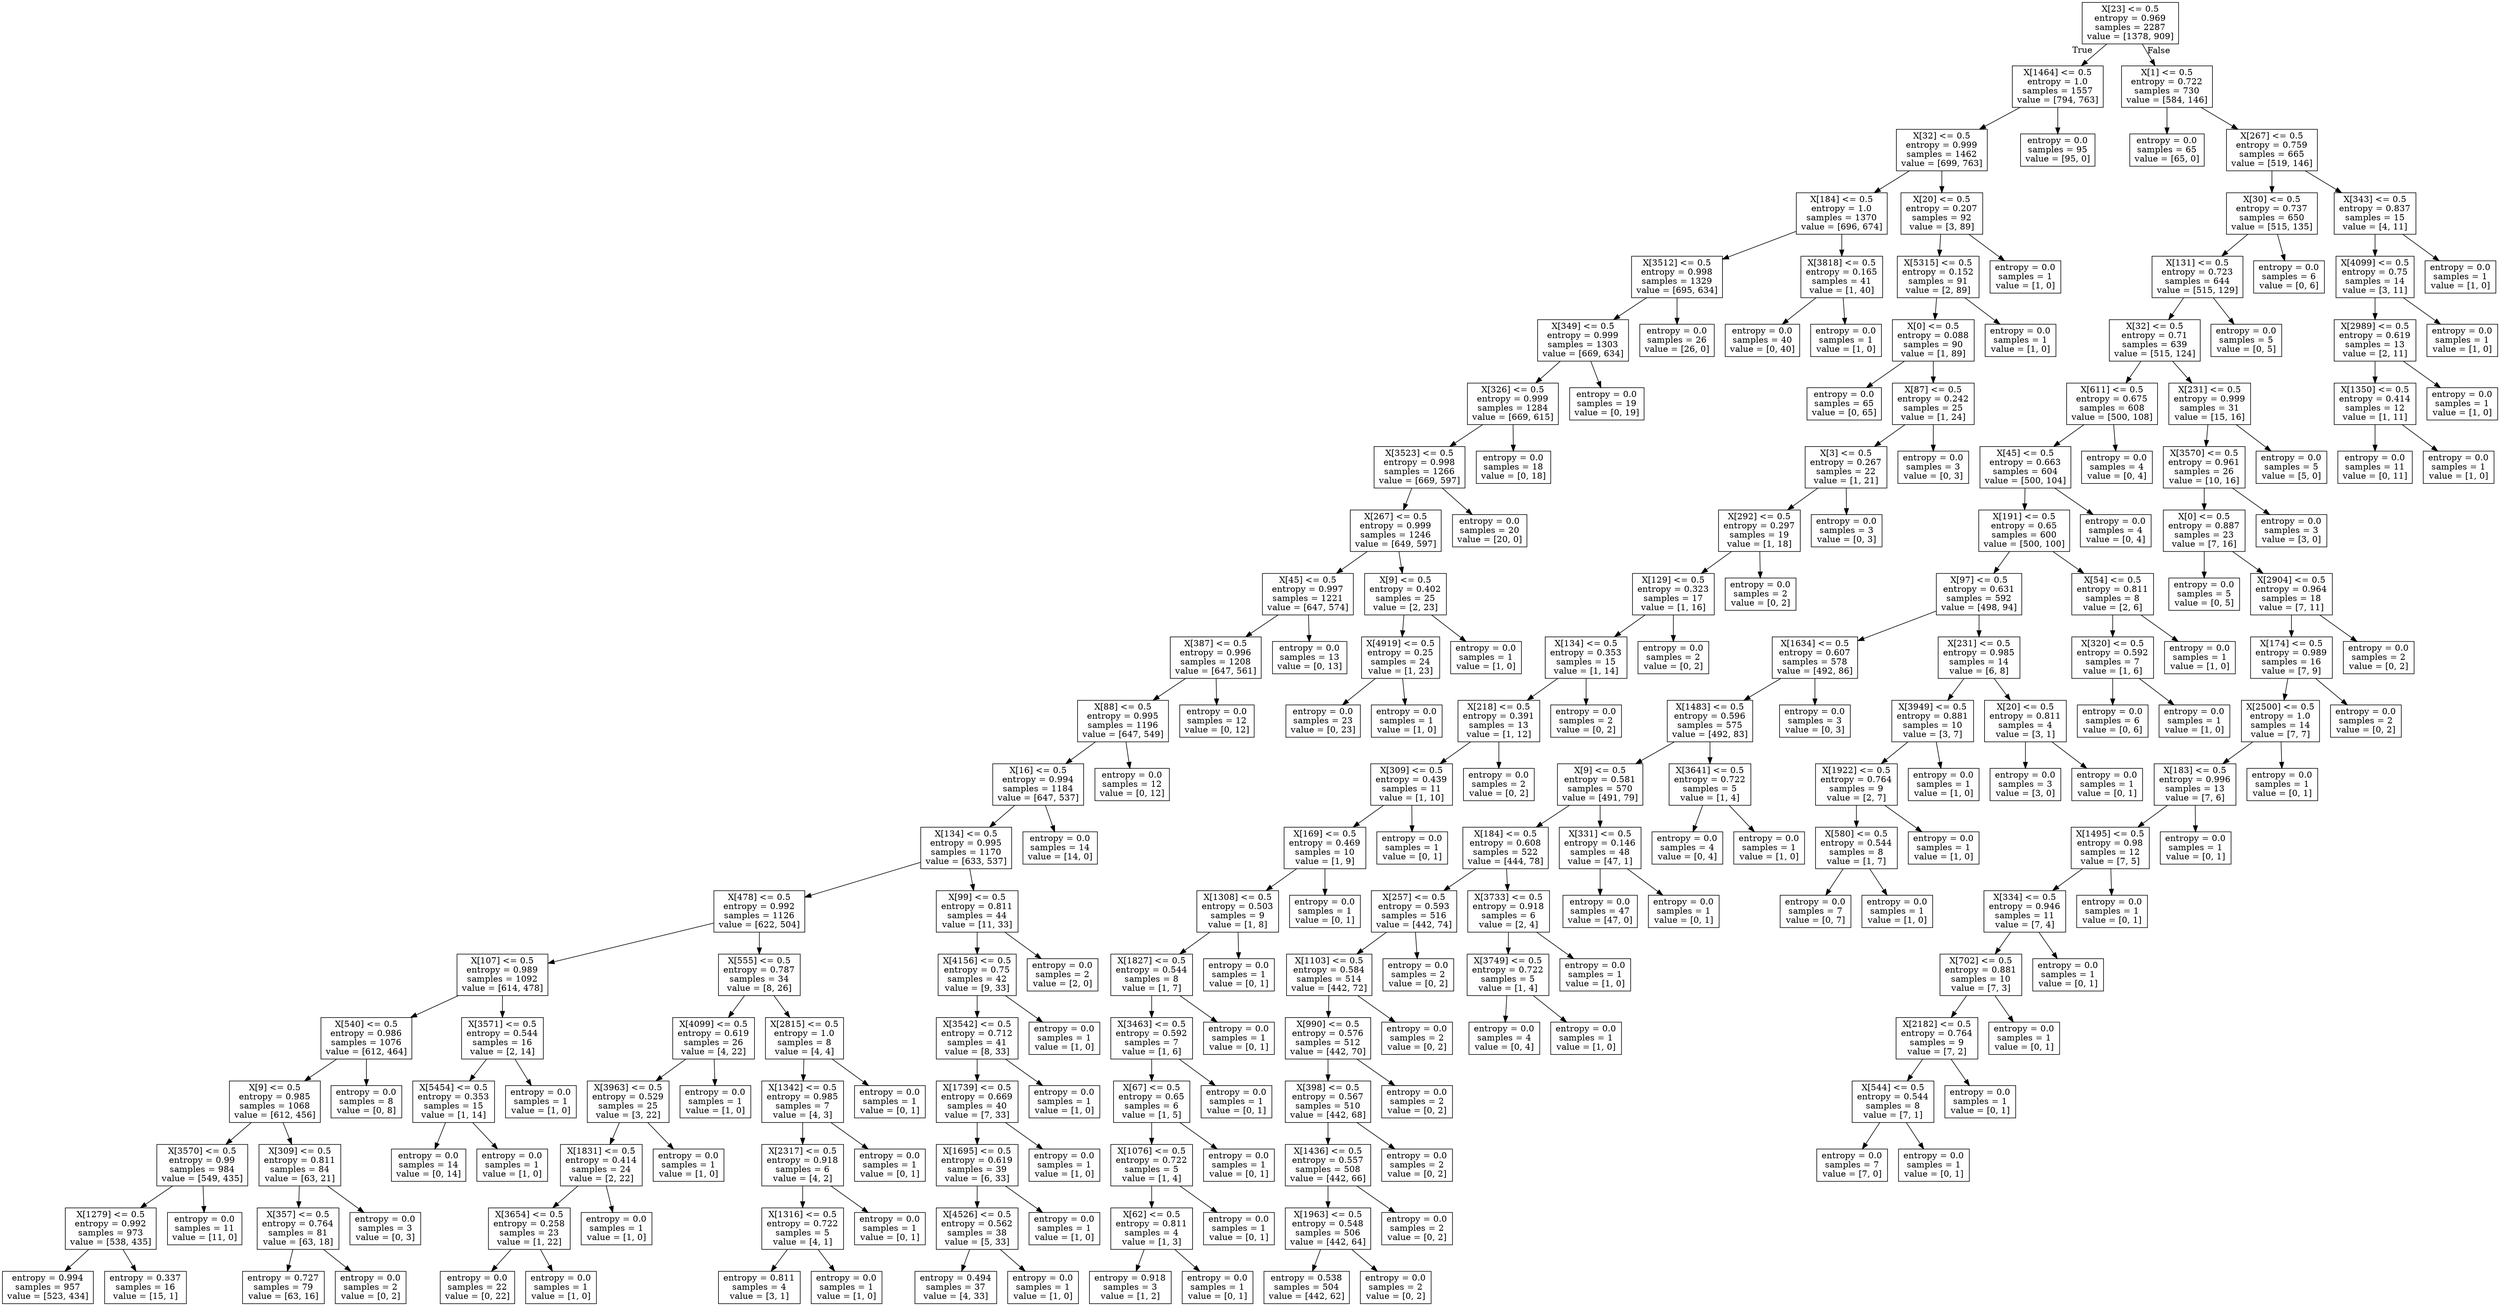 digraph Tree {
node [shape=box] ;
0 [label="X[23] <= 0.5\nentropy = 0.969\nsamples = 2287\nvalue = [1378, 909]"] ;
1 [label="X[1464] <= 0.5\nentropy = 1.0\nsamples = 1557\nvalue = [794, 763]"] ;
0 -> 1 [labeldistance=2.5, labelangle=45, headlabel="True"] ;
2 [label="X[32] <= 0.5\nentropy = 0.999\nsamples = 1462\nvalue = [699, 763]"] ;
1 -> 2 ;
3 [label="X[184] <= 0.5\nentropy = 1.0\nsamples = 1370\nvalue = [696, 674]"] ;
2 -> 3 ;
4 [label="X[3512] <= 0.5\nentropy = 0.998\nsamples = 1329\nvalue = [695, 634]"] ;
3 -> 4 ;
5 [label="X[349] <= 0.5\nentropy = 0.999\nsamples = 1303\nvalue = [669, 634]"] ;
4 -> 5 ;
6 [label="X[326] <= 0.5\nentropy = 0.999\nsamples = 1284\nvalue = [669, 615]"] ;
5 -> 6 ;
7 [label="X[3523] <= 0.5\nentropy = 0.998\nsamples = 1266\nvalue = [669, 597]"] ;
6 -> 7 ;
8 [label="X[267] <= 0.5\nentropy = 0.999\nsamples = 1246\nvalue = [649, 597]"] ;
7 -> 8 ;
9 [label="X[45] <= 0.5\nentropy = 0.997\nsamples = 1221\nvalue = [647, 574]"] ;
8 -> 9 ;
10 [label="X[387] <= 0.5\nentropy = 0.996\nsamples = 1208\nvalue = [647, 561]"] ;
9 -> 10 ;
11 [label="X[88] <= 0.5\nentropy = 0.995\nsamples = 1196\nvalue = [647, 549]"] ;
10 -> 11 ;
12 [label="X[16] <= 0.5\nentropy = 0.994\nsamples = 1184\nvalue = [647, 537]"] ;
11 -> 12 ;
13 [label="X[134] <= 0.5\nentropy = 0.995\nsamples = 1170\nvalue = [633, 537]"] ;
12 -> 13 ;
14 [label="X[478] <= 0.5\nentropy = 0.992\nsamples = 1126\nvalue = [622, 504]"] ;
13 -> 14 ;
15 [label="X[107] <= 0.5\nentropy = 0.989\nsamples = 1092\nvalue = [614, 478]"] ;
14 -> 15 ;
16 [label="X[540] <= 0.5\nentropy = 0.986\nsamples = 1076\nvalue = [612, 464]"] ;
15 -> 16 ;
17 [label="X[9] <= 0.5\nentropy = 0.985\nsamples = 1068\nvalue = [612, 456]"] ;
16 -> 17 ;
18 [label="X[3570] <= 0.5\nentropy = 0.99\nsamples = 984\nvalue = [549, 435]"] ;
17 -> 18 ;
19 [label="X[1279] <= 0.5\nentropy = 0.992\nsamples = 973\nvalue = [538, 435]"] ;
18 -> 19 ;
20 [label="entropy = 0.994\nsamples = 957\nvalue = [523, 434]"] ;
19 -> 20 ;
21 [label="entropy = 0.337\nsamples = 16\nvalue = [15, 1]"] ;
19 -> 21 ;
22 [label="entropy = 0.0\nsamples = 11\nvalue = [11, 0]"] ;
18 -> 22 ;
23 [label="X[309] <= 0.5\nentropy = 0.811\nsamples = 84\nvalue = [63, 21]"] ;
17 -> 23 ;
24 [label="X[357] <= 0.5\nentropy = 0.764\nsamples = 81\nvalue = [63, 18]"] ;
23 -> 24 ;
25 [label="entropy = 0.727\nsamples = 79\nvalue = [63, 16]"] ;
24 -> 25 ;
26 [label="entropy = 0.0\nsamples = 2\nvalue = [0, 2]"] ;
24 -> 26 ;
27 [label="entropy = 0.0\nsamples = 3\nvalue = [0, 3]"] ;
23 -> 27 ;
28 [label="entropy = 0.0\nsamples = 8\nvalue = [0, 8]"] ;
16 -> 28 ;
29 [label="X[3571] <= 0.5\nentropy = 0.544\nsamples = 16\nvalue = [2, 14]"] ;
15 -> 29 ;
30 [label="X[5454] <= 0.5\nentropy = 0.353\nsamples = 15\nvalue = [1, 14]"] ;
29 -> 30 ;
31 [label="entropy = 0.0\nsamples = 14\nvalue = [0, 14]"] ;
30 -> 31 ;
32 [label="entropy = 0.0\nsamples = 1\nvalue = [1, 0]"] ;
30 -> 32 ;
33 [label="entropy = 0.0\nsamples = 1\nvalue = [1, 0]"] ;
29 -> 33 ;
34 [label="X[555] <= 0.5\nentropy = 0.787\nsamples = 34\nvalue = [8, 26]"] ;
14 -> 34 ;
35 [label="X[4099] <= 0.5\nentropy = 0.619\nsamples = 26\nvalue = [4, 22]"] ;
34 -> 35 ;
36 [label="X[3963] <= 0.5\nentropy = 0.529\nsamples = 25\nvalue = [3, 22]"] ;
35 -> 36 ;
37 [label="X[1831] <= 0.5\nentropy = 0.414\nsamples = 24\nvalue = [2, 22]"] ;
36 -> 37 ;
38 [label="X[3654] <= 0.5\nentropy = 0.258\nsamples = 23\nvalue = [1, 22]"] ;
37 -> 38 ;
39 [label="entropy = 0.0\nsamples = 22\nvalue = [0, 22]"] ;
38 -> 39 ;
40 [label="entropy = 0.0\nsamples = 1\nvalue = [1, 0]"] ;
38 -> 40 ;
41 [label="entropy = 0.0\nsamples = 1\nvalue = [1, 0]"] ;
37 -> 41 ;
42 [label="entropy = 0.0\nsamples = 1\nvalue = [1, 0]"] ;
36 -> 42 ;
43 [label="entropy = 0.0\nsamples = 1\nvalue = [1, 0]"] ;
35 -> 43 ;
44 [label="X[2815] <= 0.5\nentropy = 1.0\nsamples = 8\nvalue = [4, 4]"] ;
34 -> 44 ;
45 [label="X[1342] <= 0.5\nentropy = 0.985\nsamples = 7\nvalue = [4, 3]"] ;
44 -> 45 ;
46 [label="X[2317] <= 0.5\nentropy = 0.918\nsamples = 6\nvalue = [4, 2]"] ;
45 -> 46 ;
47 [label="X[1316] <= 0.5\nentropy = 0.722\nsamples = 5\nvalue = [4, 1]"] ;
46 -> 47 ;
48 [label="entropy = 0.811\nsamples = 4\nvalue = [3, 1]"] ;
47 -> 48 ;
49 [label="entropy = 0.0\nsamples = 1\nvalue = [1, 0]"] ;
47 -> 49 ;
50 [label="entropy = 0.0\nsamples = 1\nvalue = [0, 1]"] ;
46 -> 50 ;
51 [label="entropy = 0.0\nsamples = 1\nvalue = [0, 1]"] ;
45 -> 51 ;
52 [label="entropy = 0.0\nsamples = 1\nvalue = [0, 1]"] ;
44 -> 52 ;
53 [label="X[99] <= 0.5\nentropy = 0.811\nsamples = 44\nvalue = [11, 33]"] ;
13 -> 53 ;
54 [label="X[4156] <= 0.5\nentropy = 0.75\nsamples = 42\nvalue = [9, 33]"] ;
53 -> 54 ;
55 [label="X[3542] <= 0.5\nentropy = 0.712\nsamples = 41\nvalue = [8, 33]"] ;
54 -> 55 ;
56 [label="X[1739] <= 0.5\nentropy = 0.669\nsamples = 40\nvalue = [7, 33]"] ;
55 -> 56 ;
57 [label="X[1695] <= 0.5\nentropy = 0.619\nsamples = 39\nvalue = [6, 33]"] ;
56 -> 57 ;
58 [label="X[4526] <= 0.5\nentropy = 0.562\nsamples = 38\nvalue = [5, 33]"] ;
57 -> 58 ;
59 [label="entropy = 0.494\nsamples = 37\nvalue = [4, 33]"] ;
58 -> 59 ;
60 [label="entropy = 0.0\nsamples = 1\nvalue = [1, 0]"] ;
58 -> 60 ;
61 [label="entropy = 0.0\nsamples = 1\nvalue = [1, 0]"] ;
57 -> 61 ;
62 [label="entropy = 0.0\nsamples = 1\nvalue = [1, 0]"] ;
56 -> 62 ;
63 [label="entropy = 0.0\nsamples = 1\nvalue = [1, 0]"] ;
55 -> 63 ;
64 [label="entropy = 0.0\nsamples = 1\nvalue = [1, 0]"] ;
54 -> 64 ;
65 [label="entropy = 0.0\nsamples = 2\nvalue = [2, 0]"] ;
53 -> 65 ;
66 [label="entropy = 0.0\nsamples = 14\nvalue = [14, 0]"] ;
12 -> 66 ;
67 [label="entropy = 0.0\nsamples = 12\nvalue = [0, 12]"] ;
11 -> 67 ;
68 [label="entropy = 0.0\nsamples = 12\nvalue = [0, 12]"] ;
10 -> 68 ;
69 [label="entropy = 0.0\nsamples = 13\nvalue = [0, 13]"] ;
9 -> 69 ;
70 [label="X[9] <= 0.5\nentropy = 0.402\nsamples = 25\nvalue = [2, 23]"] ;
8 -> 70 ;
71 [label="X[4919] <= 0.5\nentropy = 0.25\nsamples = 24\nvalue = [1, 23]"] ;
70 -> 71 ;
72 [label="entropy = 0.0\nsamples = 23\nvalue = [0, 23]"] ;
71 -> 72 ;
73 [label="entropy = 0.0\nsamples = 1\nvalue = [1, 0]"] ;
71 -> 73 ;
74 [label="entropy = 0.0\nsamples = 1\nvalue = [1, 0]"] ;
70 -> 74 ;
75 [label="entropy = 0.0\nsamples = 20\nvalue = [20, 0]"] ;
7 -> 75 ;
76 [label="entropy = 0.0\nsamples = 18\nvalue = [0, 18]"] ;
6 -> 76 ;
77 [label="entropy = 0.0\nsamples = 19\nvalue = [0, 19]"] ;
5 -> 77 ;
78 [label="entropy = 0.0\nsamples = 26\nvalue = [26, 0]"] ;
4 -> 78 ;
79 [label="X[3818] <= 0.5\nentropy = 0.165\nsamples = 41\nvalue = [1, 40]"] ;
3 -> 79 ;
80 [label="entropy = 0.0\nsamples = 40\nvalue = [0, 40]"] ;
79 -> 80 ;
81 [label="entropy = 0.0\nsamples = 1\nvalue = [1, 0]"] ;
79 -> 81 ;
82 [label="X[20] <= 0.5\nentropy = 0.207\nsamples = 92\nvalue = [3, 89]"] ;
2 -> 82 ;
83 [label="X[5315] <= 0.5\nentropy = 0.152\nsamples = 91\nvalue = [2, 89]"] ;
82 -> 83 ;
84 [label="X[0] <= 0.5\nentropy = 0.088\nsamples = 90\nvalue = [1, 89]"] ;
83 -> 84 ;
85 [label="entropy = 0.0\nsamples = 65\nvalue = [0, 65]"] ;
84 -> 85 ;
86 [label="X[87] <= 0.5\nentropy = 0.242\nsamples = 25\nvalue = [1, 24]"] ;
84 -> 86 ;
87 [label="X[3] <= 0.5\nentropy = 0.267\nsamples = 22\nvalue = [1, 21]"] ;
86 -> 87 ;
88 [label="X[292] <= 0.5\nentropy = 0.297\nsamples = 19\nvalue = [1, 18]"] ;
87 -> 88 ;
89 [label="X[129] <= 0.5\nentropy = 0.323\nsamples = 17\nvalue = [1, 16]"] ;
88 -> 89 ;
90 [label="X[134] <= 0.5\nentropy = 0.353\nsamples = 15\nvalue = [1, 14]"] ;
89 -> 90 ;
91 [label="X[218] <= 0.5\nentropy = 0.391\nsamples = 13\nvalue = [1, 12]"] ;
90 -> 91 ;
92 [label="X[309] <= 0.5\nentropy = 0.439\nsamples = 11\nvalue = [1, 10]"] ;
91 -> 92 ;
93 [label="X[169] <= 0.5\nentropy = 0.469\nsamples = 10\nvalue = [1, 9]"] ;
92 -> 93 ;
94 [label="X[1308] <= 0.5\nentropy = 0.503\nsamples = 9\nvalue = [1, 8]"] ;
93 -> 94 ;
95 [label="X[1827] <= 0.5\nentropy = 0.544\nsamples = 8\nvalue = [1, 7]"] ;
94 -> 95 ;
96 [label="X[3463] <= 0.5\nentropy = 0.592\nsamples = 7\nvalue = [1, 6]"] ;
95 -> 96 ;
97 [label="X[67] <= 0.5\nentropy = 0.65\nsamples = 6\nvalue = [1, 5]"] ;
96 -> 97 ;
98 [label="X[1076] <= 0.5\nentropy = 0.722\nsamples = 5\nvalue = [1, 4]"] ;
97 -> 98 ;
99 [label="X[62] <= 0.5\nentropy = 0.811\nsamples = 4\nvalue = [1, 3]"] ;
98 -> 99 ;
100 [label="entropy = 0.918\nsamples = 3\nvalue = [1, 2]"] ;
99 -> 100 ;
101 [label="entropy = 0.0\nsamples = 1\nvalue = [0, 1]"] ;
99 -> 101 ;
102 [label="entropy = 0.0\nsamples = 1\nvalue = [0, 1]"] ;
98 -> 102 ;
103 [label="entropy = 0.0\nsamples = 1\nvalue = [0, 1]"] ;
97 -> 103 ;
104 [label="entropy = 0.0\nsamples = 1\nvalue = [0, 1]"] ;
96 -> 104 ;
105 [label="entropy = 0.0\nsamples = 1\nvalue = [0, 1]"] ;
95 -> 105 ;
106 [label="entropy = 0.0\nsamples = 1\nvalue = [0, 1]"] ;
94 -> 106 ;
107 [label="entropy = 0.0\nsamples = 1\nvalue = [0, 1]"] ;
93 -> 107 ;
108 [label="entropy = 0.0\nsamples = 1\nvalue = [0, 1]"] ;
92 -> 108 ;
109 [label="entropy = 0.0\nsamples = 2\nvalue = [0, 2]"] ;
91 -> 109 ;
110 [label="entropy = 0.0\nsamples = 2\nvalue = [0, 2]"] ;
90 -> 110 ;
111 [label="entropy = 0.0\nsamples = 2\nvalue = [0, 2]"] ;
89 -> 111 ;
112 [label="entropy = 0.0\nsamples = 2\nvalue = [0, 2]"] ;
88 -> 112 ;
113 [label="entropy = 0.0\nsamples = 3\nvalue = [0, 3]"] ;
87 -> 113 ;
114 [label="entropy = 0.0\nsamples = 3\nvalue = [0, 3]"] ;
86 -> 114 ;
115 [label="entropy = 0.0\nsamples = 1\nvalue = [1, 0]"] ;
83 -> 115 ;
116 [label="entropy = 0.0\nsamples = 1\nvalue = [1, 0]"] ;
82 -> 116 ;
117 [label="entropy = 0.0\nsamples = 95\nvalue = [95, 0]"] ;
1 -> 117 ;
118 [label="X[1] <= 0.5\nentropy = 0.722\nsamples = 730\nvalue = [584, 146]"] ;
0 -> 118 [labeldistance=2.5, labelangle=-45, headlabel="False"] ;
119 [label="entropy = 0.0\nsamples = 65\nvalue = [65, 0]"] ;
118 -> 119 ;
120 [label="X[267] <= 0.5\nentropy = 0.759\nsamples = 665\nvalue = [519, 146]"] ;
118 -> 120 ;
121 [label="X[30] <= 0.5\nentropy = 0.737\nsamples = 650\nvalue = [515, 135]"] ;
120 -> 121 ;
122 [label="X[131] <= 0.5\nentropy = 0.723\nsamples = 644\nvalue = [515, 129]"] ;
121 -> 122 ;
123 [label="X[32] <= 0.5\nentropy = 0.71\nsamples = 639\nvalue = [515, 124]"] ;
122 -> 123 ;
124 [label="X[611] <= 0.5\nentropy = 0.675\nsamples = 608\nvalue = [500, 108]"] ;
123 -> 124 ;
125 [label="X[45] <= 0.5\nentropy = 0.663\nsamples = 604\nvalue = [500, 104]"] ;
124 -> 125 ;
126 [label="X[191] <= 0.5\nentropy = 0.65\nsamples = 600\nvalue = [500, 100]"] ;
125 -> 126 ;
127 [label="X[97] <= 0.5\nentropy = 0.631\nsamples = 592\nvalue = [498, 94]"] ;
126 -> 127 ;
128 [label="X[1634] <= 0.5\nentropy = 0.607\nsamples = 578\nvalue = [492, 86]"] ;
127 -> 128 ;
129 [label="X[1483] <= 0.5\nentropy = 0.596\nsamples = 575\nvalue = [492, 83]"] ;
128 -> 129 ;
130 [label="X[9] <= 0.5\nentropy = 0.581\nsamples = 570\nvalue = [491, 79]"] ;
129 -> 130 ;
131 [label="X[184] <= 0.5\nentropy = 0.608\nsamples = 522\nvalue = [444, 78]"] ;
130 -> 131 ;
132 [label="X[257] <= 0.5\nentropy = 0.593\nsamples = 516\nvalue = [442, 74]"] ;
131 -> 132 ;
133 [label="X[1103] <= 0.5\nentropy = 0.584\nsamples = 514\nvalue = [442, 72]"] ;
132 -> 133 ;
134 [label="X[990] <= 0.5\nentropy = 0.576\nsamples = 512\nvalue = [442, 70]"] ;
133 -> 134 ;
135 [label="X[398] <= 0.5\nentropy = 0.567\nsamples = 510\nvalue = [442, 68]"] ;
134 -> 135 ;
136 [label="X[1436] <= 0.5\nentropy = 0.557\nsamples = 508\nvalue = [442, 66]"] ;
135 -> 136 ;
137 [label="X[1963] <= 0.5\nentropy = 0.548\nsamples = 506\nvalue = [442, 64]"] ;
136 -> 137 ;
138 [label="entropy = 0.538\nsamples = 504\nvalue = [442, 62]"] ;
137 -> 138 ;
139 [label="entropy = 0.0\nsamples = 2\nvalue = [0, 2]"] ;
137 -> 139 ;
140 [label="entropy = 0.0\nsamples = 2\nvalue = [0, 2]"] ;
136 -> 140 ;
141 [label="entropy = 0.0\nsamples = 2\nvalue = [0, 2]"] ;
135 -> 141 ;
142 [label="entropy = 0.0\nsamples = 2\nvalue = [0, 2]"] ;
134 -> 142 ;
143 [label="entropy = 0.0\nsamples = 2\nvalue = [0, 2]"] ;
133 -> 143 ;
144 [label="entropy = 0.0\nsamples = 2\nvalue = [0, 2]"] ;
132 -> 144 ;
145 [label="X[3733] <= 0.5\nentropy = 0.918\nsamples = 6\nvalue = [2, 4]"] ;
131 -> 145 ;
146 [label="X[3749] <= 0.5\nentropy = 0.722\nsamples = 5\nvalue = [1, 4]"] ;
145 -> 146 ;
147 [label="entropy = 0.0\nsamples = 4\nvalue = [0, 4]"] ;
146 -> 147 ;
148 [label="entropy = 0.0\nsamples = 1\nvalue = [1, 0]"] ;
146 -> 148 ;
149 [label="entropy = 0.0\nsamples = 1\nvalue = [1, 0]"] ;
145 -> 149 ;
150 [label="X[331] <= 0.5\nentropy = 0.146\nsamples = 48\nvalue = [47, 1]"] ;
130 -> 150 ;
151 [label="entropy = 0.0\nsamples = 47\nvalue = [47, 0]"] ;
150 -> 151 ;
152 [label="entropy = 0.0\nsamples = 1\nvalue = [0, 1]"] ;
150 -> 152 ;
153 [label="X[3641] <= 0.5\nentropy = 0.722\nsamples = 5\nvalue = [1, 4]"] ;
129 -> 153 ;
154 [label="entropy = 0.0\nsamples = 4\nvalue = [0, 4]"] ;
153 -> 154 ;
155 [label="entropy = 0.0\nsamples = 1\nvalue = [1, 0]"] ;
153 -> 155 ;
156 [label="entropy = 0.0\nsamples = 3\nvalue = [0, 3]"] ;
128 -> 156 ;
157 [label="X[231] <= 0.5\nentropy = 0.985\nsamples = 14\nvalue = [6, 8]"] ;
127 -> 157 ;
158 [label="X[3949] <= 0.5\nentropy = 0.881\nsamples = 10\nvalue = [3, 7]"] ;
157 -> 158 ;
159 [label="X[1922] <= 0.5\nentropy = 0.764\nsamples = 9\nvalue = [2, 7]"] ;
158 -> 159 ;
160 [label="X[580] <= 0.5\nentropy = 0.544\nsamples = 8\nvalue = [1, 7]"] ;
159 -> 160 ;
161 [label="entropy = 0.0\nsamples = 7\nvalue = [0, 7]"] ;
160 -> 161 ;
162 [label="entropy = 0.0\nsamples = 1\nvalue = [1, 0]"] ;
160 -> 162 ;
163 [label="entropy = 0.0\nsamples = 1\nvalue = [1, 0]"] ;
159 -> 163 ;
164 [label="entropy = 0.0\nsamples = 1\nvalue = [1, 0]"] ;
158 -> 164 ;
165 [label="X[20] <= 0.5\nentropy = 0.811\nsamples = 4\nvalue = [3, 1]"] ;
157 -> 165 ;
166 [label="entropy = 0.0\nsamples = 3\nvalue = [3, 0]"] ;
165 -> 166 ;
167 [label="entropy = 0.0\nsamples = 1\nvalue = [0, 1]"] ;
165 -> 167 ;
168 [label="X[54] <= 0.5\nentropy = 0.811\nsamples = 8\nvalue = [2, 6]"] ;
126 -> 168 ;
169 [label="X[320] <= 0.5\nentropy = 0.592\nsamples = 7\nvalue = [1, 6]"] ;
168 -> 169 ;
170 [label="entropy = 0.0\nsamples = 6\nvalue = [0, 6]"] ;
169 -> 170 ;
171 [label="entropy = 0.0\nsamples = 1\nvalue = [1, 0]"] ;
169 -> 171 ;
172 [label="entropy = 0.0\nsamples = 1\nvalue = [1, 0]"] ;
168 -> 172 ;
173 [label="entropy = 0.0\nsamples = 4\nvalue = [0, 4]"] ;
125 -> 173 ;
174 [label="entropy = 0.0\nsamples = 4\nvalue = [0, 4]"] ;
124 -> 174 ;
175 [label="X[231] <= 0.5\nentropy = 0.999\nsamples = 31\nvalue = [15, 16]"] ;
123 -> 175 ;
176 [label="X[3570] <= 0.5\nentropy = 0.961\nsamples = 26\nvalue = [10, 16]"] ;
175 -> 176 ;
177 [label="X[0] <= 0.5\nentropy = 0.887\nsamples = 23\nvalue = [7, 16]"] ;
176 -> 177 ;
178 [label="entropy = 0.0\nsamples = 5\nvalue = [0, 5]"] ;
177 -> 178 ;
179 [label="X[2904] <= 0.5\nentropy = 0.964\nsamples = 18\nvalue = [7, 11]"] ;
177 -> 179 ;
180 [label="X[174] <= 0.5\nentropy = 0.989\nsamples = 16\nvalue = [7, 9]"] ;
179 -> 180 ;
181 [label="X[2500] <= 0.5\nentropy = 1.0\nsamples = 14\nvalue = [7, 7]"] ;
180 -> 181 ;
182 [label="X[183] <= 0.5\nentropy = 0.996\nsamples = 13\nvalue = [7, 6]"] ;
181 -> 182 ;
183 [label="X[1495] <= 0.5\nentropy = 0.98\nsamples = 12\nvalue = [7, 5]"] ;
182 -> 183 ;
184 [label="X[334] <= 0.5\nentropy = 0.946\nsamples = 11\nvalue = [7, 4]"] ;
183 -> 184 ;
185 [label="X[702] <= 0.5\nentropy = 0.881\nsamples = 10\nvalue = [7, 3]"] ;
184 -> 185 ;
186 [label="X[2182] <= 0.5\nentropy = 0.764\nsamples = 9\nvalue = [7, 2]"] ;
185 -> 186 ;
187 [label="X[544] <= 0.5\nentropy = 0.544\nsamples = 8\nvalue = [7, 1]"] ;
186 -> 187 ;
188 [label="entropy = 0.0\nsamples = 7\nvalue = [7, 0]"] ;
187 -> 188 ;
189 [label="entropy = 0.0\nsamples = 1\nvalue = [0, 1]"] ;
187 -> 189 ;
190 [label="entropy = 0.0\nsamples = 1\nvalue = [0, 1]"] ;
186 -> 190 ;
191 [label="entropy = 0.0\nsamples = 1\nvalue = [0, 1]"] ;
185 -> 191 ;
192 [label="entropy = 0.0\nsamples = 1\nvalue = [0, 1]"] ;
184 -> 192 ;
193 [label="entropy = 0.0\nsamples = 1\nvalue = [0, 1]"] ;
183 -> 193 ;
194 [label="entropy = 0.0\nsamples = 1\nvalue = [0, 1]"] ;
182 -> 194 ;
195 [label="entropy = 0.0\nsamples = 1\nvalue = [0, 1]"] ;
181 -> 195 ;
196 [label="entropy = 0.0\nsamples = 2\nvalue = [0, 2]"] ;
180 -> 196 ;
197 [label="entropy = 0.0\nsamples = 2\nvalue = [0, 2]"] ;
179 -> 197 ;
198 [label="entropy = 0.0\nsamples = 3\nvalue = [3, 0]"] ;
176 -> 198 ;
199 [label="entropy = 0.0\nsamples = 5\nvalue = [5, 0]"] ;
175 -> 199 ;
200 [label="entropy = 0.0\nsamples = 5\nvalue = [0, 5]"] ;
122 -> 200 ;
201 [label="entropy = 0.0\nsamples = 6\nvalue = [0, 6]"] ;
121 -> 201 ;
202 [label="X[343] <= 0.5\nentropy = 0.837\nsamples = 15\nvalue = [4, 11]"] ;
120 -> 202 ;
203 [label="X[4099] <= 0.5\nentropy = 0.75\nsamples = 14\nvalue = [3, 11]"] ;
202 -> 203 ;
204 [label="X[2989] <= 0.5\nentropy = 0.619\nsamples = 13\nvalue = [2, 11]"] ;
203 -> 204 ;
205 [label="X[1350] <= 0.5\nentropy = 0.414\nsamples = 12\nvalue = [1, 11]"] ;
204 -> 205 ;
206 [label="entropy = 0.0\nsamples = 11\nvalue = [0, 11]"] ;
205 -> 206 ;
207 [label="entropy = 0.0\nsamples = 1\nvalue = [1, 0]"] ;
205 -> 207 ;
208 [label="entropy = 0.0\nsamples = 1\nvalue = [1, 0]"] ;
204 -> 208 ;
209 [label="entropy = 0.0\nsamples = 1\nvalue = [1, 0]"] ;
203 -> 209 ;
210 [label="entropy = 0.0\nsamples = 1\nvalue = [1, 0]"] ;
202 -> 210 ;
}